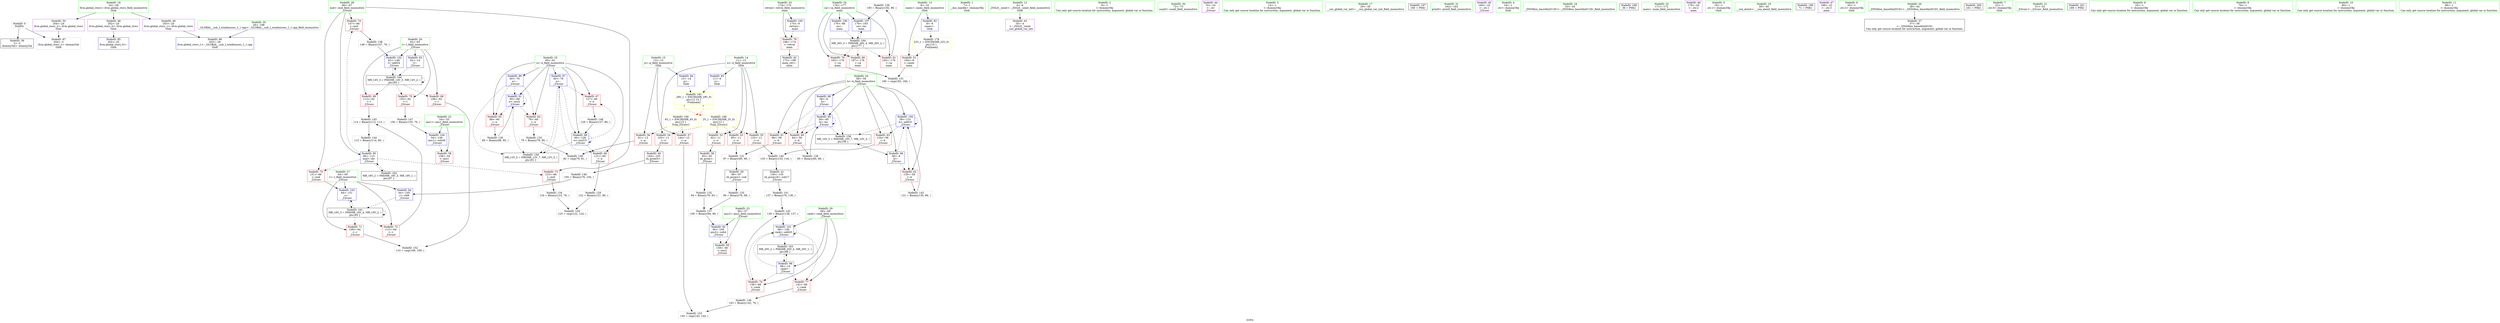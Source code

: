 digraph "SVFG" {
	label="SVFG";

	Node0x55ec2de7df60 [shape=record,color=grey,label="{NodeID: 0\nNullPtr}"];
	Node0x55ec2de7df60 -> Node0x55ec2de958a0[style=solid];
	Node0x55ec2de7df60 -> Node0x55ec2de99410[style=solid];
	Node0x55ec2de96390 [shape=record,color=blue,label="{NodeID: 97\n60\<--76\ne\<--\n_Z3runv\n}"];
	Node0x55ec2de96390 -> Node0x55ec2de98210[style=dashed];
	Node0x55ec2de96390 -> Node0x55ec2de982e0[style=dashed];
	Node0x55ec2de96390 -> Node0x55ec2de96530[style=dashed];
	Node0x55ec2de96390 -> Node0x55ec2dea5580[style=dashed];
	Node0x55ec2de944c0 [shape=record,color=green,label="{NodeID: 14\n11\<--12\nn\<--n_field_insensitive\nGlob }"];
	Node0x55ec2de944c0 -> Node0x55ec2de976b0[style=solid];
	Node0x55ec2de944c0 -> Node0x55ec2de97780[style=solid];
	Node0x55ec2de944c0 -> Node0x55ec2de97850[style=solid];
	Node0x55ec2de944c0 -> Node0x55ec2de97920[style=solid];
	Node0x55ec2de944c0 -> Node0x55ec2de99010[style=solid];
	Node0x55ec2de95160 [shape=record,color=green,label="{NodeID: 28\n66\<--67\nmid\<--mid_field_insensitive\n_Z3runv\n}"];
	Node0x55ec2de95160 -> Node0x55ec2de987c0[style=solid];
	Node0x55ec2de95160 -> Node0x55ec2de98890[style=solid];
	Node0x55ec2de95160 -> Node0x55ec2de98960[style=solid];
	Node0x55ec2de95160 -> Node0x55ec2de99ac0[style=solid];
	Node0x55ec2de95de0 [shape=record,color=black,label="{NodeID: 42\n173\<--196\nmain_ret\<--\nmain\n}"];
	Node0x55ec2de96de0 [shape=record,color=grey,label="{NodeID: 139\n193 = Binary(192, 86, )\n}"];
	Node0x55ec2de96de0 -> Node0x55ec2de9acb0[style=solid];
	Node0x55ec2de979f0 [shape=record,color=red,label="{NodeID: 56\n81\<--13\n\<--p\n_Z3runv\n}"];
	Node0x55ec2de979f0 -> Node0x55ec2de9e3c0[style=solid];
	Node0x55ec2de9e9c0 [shape=record,color=grey,label="{NodeID: 153\n145 = cmp(143, 144, )\n}"];
	Node0x55ec2de98550 [shape=record,color=red,label="{NodeID: 70\n155\<--62\n\<--l\n_Z3runv\n}"];
	Node0x55ec2de98550 -> Node0x55ec2de9e0c0[style=solid];
	Node0x55ec2de99110 [shape=record,color=blue,label="{NodeID: 84\n13\<--14\np\<--\nGlob }"];
	Node0x55ec2de99110 -> Node0x55ec2dea9850[style=dashed];
	Node0x55ec2de935c0 [shape=record,color=green,label="{NodeID: 1\n7\<--1\n__dso_handle\<--dummyObj\nGlob }"];
	Node0x55ec2dea9850 [shape=record,color=yellow,style=double,label="{NodeID: 181\n28V_1 = ENCHI(MR_28V_0)\npts\{12 15 \}\nFun[main]|{<s0>7|<s1>7}}"];
	Node0x55ec2dea9850:s0 -> Node0x55ec2dea8280[style=dashed,color=red];
	Node0x55ec2dea9850:s1 -> Node0x55ec2dea8da0[style=dashed,color=red];
	Node0x55ec2de96460 [shape=record,color=blue,label="{NodeID: 98\n68\<--14\nrank\<--\n_Z3runv\n}"];
	Node0x55ec2de96460 -> Node0x55ec2de98a30[style=dashed];
	Node0x55ec2de96460 -> Node0x55ec2de98b00[style=dashed];
	Node0x55ec2de96460 -> Node0x55ec2de966d0[style=dashed];
	Node0x55ec2de96460 -> Node0x55ec2dea6980[style=dashed];
	Node0x55ec2de94580 [shape=record,color=green,label="{NodeID: 15\n13\<--15\np\<--p_field_insensitive\nGlob }"];
	Node0x55ec2de94580 -> Node0x55ec2de979f0[style=solid];
	Node0x55ec2de94580 -> Node0x55ec2de97ac0[style=solid];
	Node0x55ec2de94580 -> Node0x55ec2de99110[style=solid];
	Node0x55ec2de95230 [shape=record,color=green,label="{NodeID: 29\n68\<--69\nrank\<--rank_field_insensitive\n_Z3runv\n}"];
	Node0x55ec2de95230 -> Node0x55ec2de98a30[style=solid];
	Node0x55ec2de95230 -> Node0x55ec2de98b00[style=solid];
	Node0x55ec2de95230 -> Node0x55ec2de96460[style=solid];
	Node0x55ec2de95230 -> Node0x55ec2de966d0[style=solid];
	Node0x55ec2de95eb0 [shape=record,color=purple,label="{NodeID: 43\n35\<--4\n\<--_ZStL8__ioinit\n__cxx_global_var_init\n}"];
	Node0x55ec2de96f60 [shape=record,color=grey,label="{NodeID: 140\n135 = Binary(133, 134, )\n}"];
	Node0x55ec2de96f60 -> Node0x55ec2de95d10[style=solid];
	Node0x55ec2de97ac0 [shape=record,color=red,label="{NodeID: 57\n144\<--13\n\<--p\n_Z3runv\n}"];
	Node0x55ec2de97ac0 -> Node0x55ec2de9e9c0[style=solid];
	Node0x55ec2de98620 [shape=record,color=red,label="{NodeID: 71\n109\<--64\n\<--r\n_Z3runv\n}"];
	Node0x55ec2de98620 -> Node0x55ec2de9e840[style=solid];
	Node0x55ec2dea8280 [shape=record,color=yellow,style=double,label="{NodeID: 168\n2V_1 = ENCHI(MR_2V_0)\npts\{12 \}\nFun[_Z3runv]}"];
	Node0x55ec2dea8280 -> Node0x55ec2de976b0[style=dashed];
	Node0x55ec2dea8280 -> Node0x55ec2de97780[style=dashed];
	Node0x55ec2dea8280 -> Node0x55ec2de97850[style=dashed];
	Node0x55ec2dea8280 -> Node0x55ec2de97920[style=dashed];
	Node0x55ec2de99210 [shape=record,color=blue,label="{NodeID: 85\n202\<--25\nllvm.global_ctors_0\<--\nGlob }"];
	Node0x55ec2de93650 [shape=record,color=green,label="{NodeID: 2\n9\<--1\n\<--dummyObj\nCan only get source location for instruction, argument, global var or function.}"];
	Node0x55ec2de96530 [shape=record,color=blue,label="{NodeID: 99\n60\<--128\ne\<--mul15\n_Z3runv\n}"];
	Node0x55ec2de96530 -> Node0x55ec2de98210[style=dashed];
	Node0x55ec2de96530 -> Node0x55ec2de982e0[style=dashed];
	Node0x55ec2de96530 -> Node0x55ec2de96530[style=dashed];
	Node0x55ec2de96530 -> Node0x55ec2dea5580[style=dashed];
	Node0x55ec2de94680 [shape=record,color=green,label="{NodeID: 16\n24\<--28\nllvm.global_ctors\<--llvm.global_ctors_field_insensitive\nGlob }"];
	Node0x55ec2de94680 -> Node0x55ec2de972e0[style=solid];
	Node0x55ec2de94680 -> Node0x55ec2de973e0[style=solid];
	Node0x55ec2de94680 -> Node0x55ec2de974e0[style=solid];
	Node0x55ec2de95300 [shape=record,color=green,label="{NodeID: 30\n72\<--73\nscanf\<--scanf_field_insensitive\n}"];
	Node0x55ec2de95f80 [shape=record,color=purple,label="{NodeID: 44\n70\<--16\n\<--.str\n_Z3runv\n}"];
	Node0x55ec2de970e0 [shape=record,color=grey,label="{NodeID: 141\n137 = Binary(76, 136, )\n}"];
	Node0x55ec2de970e0 -> Node0x55ec2de9d9c0[style=solid];
	Node0x55ec2de97b90 [shape=record,color=red,label="{NodeID: 58\n158\<--54\n\<--ans1\n_Z3runv\n}"];
	Node0x55ec2de986f0 [shape=record,color=red,label="{NodeID: 72\n113\<--64\n\<--r\n_Z3runv\n}"];
	Node0x55ec2de986f0 -> Node0x55ec2de9ddc0[style=solid];
	Node0x55ec2dea8da0 [shape=record,color=yellow,style=double,label="{NodeID: 169\n4V_1 = ENCHI(MR_4V_0)\npts\{15 \}\nFun[_Z3runv]}"];
	Node0x55ec2dea8da0 -> Node0x55ec2de979f0[style=dashed];
	Node0x55ec2dea8da0 -> Node0x55ec2de97ac0[style=dashed];
	Node0x55ec2de99310 [shape=record,color=blue,label="{NodeID: 86\n203\<--26\nllvm.global_ctors_1\<--_GLOBAL__sub_I_windmisses_1_1.cpp\nGlob }"];
	Node0x55ec2de936e0 [shape=record,color=green,label="{NodeID: 3\n14\<--1\n\<--dummyObj\nCan only get source location for instruction, argument, global var or function.}"];
	Node0x55ec2de96600 [shape=record,color=blue,label="{NodeID: 100\n58\<--131\nk\<--add16\n_Z3runv\n}"];
	Node0x55ec2de96600 -> Node0x55ec2de97ed0[style=dashed];
	Node0x55ec2de96600 -> Node0x55ec2de97fa0[style=dashed];
	Node0x55ec2de96600 -> Node0x55ec2de96600[style=dashed];
	Node0x55ec2de96600 -> Node0x55ec2dea5080[style=dashed];
	Node0x55ec2de94780 [shape=record,color=green,label="{NodeID: 17\n29\<--30\n__cxx_global_var_init\<--__cxx_global_var_init_field_insensitive\n}"];
	Node0x55ec2dcc3920 [shape=record,color=black,label="{NodeID: 197\n180 = PHI()\n}"];
	Node0x55ec2de95400 [shape=record,color=green,label="{NodeID: 31\n162\<--163\nprintf\<--printf_field_insensitive\n}"];
	Node0x55ec2de9bc70 [shape=record,color=grey,label="{NodeID: 128\n85 = Binary(84, 86, )\n}"];
	Node0x55ec2de9bc70 -> Node0x55ec2de996b0[style=solid];
	Node0x55ec2de96050 [shape=record,color=purple,label="{NodeID: 45\n160\<--18\n\<--.str.1\n_Z3runv\n}"];
	Node0x55ec2de9d9c0 [shape=record,color=grey,label="{NodeID: 142\n139 = Binary(138, 137, )\n}"];
	Node0x55ec2de9d9c0 -> Node0x55ec2de966d0[style=solid];
	Node0x55ec2de97c60 [shape=record,color=red,label="{NodeID: 59\n159\<--56\n\<--ans2\n_Z3runv\n}"];
	Node0x55ec2de987c0 [shape=record,color=red,label="{NodeID: 73\n123\<--66\n\<--mid\n_Z3runv\n}"];
	Node0x55ec2de987c0 -> Node0x55ec2de9c570[style=solid];
	Node0x55ec2de99410 [shape=record,color=blue, style = dotted,label="{NodeID: 87\n204\<--3\nllvm.global_ctors_2\<--dummyVal\nGlob }"];
	Node0x55ec2de93770 [shape=record,color=green,label="{NodeID: 4\n16\<--1\n.str\<--dummyObj\nGlob }"];
	Node0x55ec2de966d0 [shape=record,color=blue,label="{NodeID: 101\n68\<--139\nrank\<--add20\n_Z3runv\n}"];
	Node0x55ec2de966d0 -> Node0x55ec2de98a30[style=dashed];
	Node0x55ec2de966d0 -> Node0x55ec2de98b00[style=dashed];
	Node0x55ec2de966d0 -> Node0x55ec2de966d0[style=dashed];
	Node0x55ec2de966d0 -> Node0x55ec2dea6980[style=dashed];
	Node0x55ec2de94880 [shape=record,color=green,label="{NodeID: 18\n33\<--34\n_ZNSt8ios_base4InitC1Ev\<--_ZNSt8ios_base4InitC1Ev_field_insensitive\n}"];
	Node0x55ec2deb3d60 [shape=record,color=black,label="{NodeID: 198\n36 = PHI()\n}"];
	Node0x55ec2de95500 [shape=record,color=green,label="{NodeID: 32\n171\<--172\nmain\<--main_field_insensitive\n}"];
	Node0x55ec2de9bdf0 [shape=record,color=grey,label="{NodeID: 129\n122 = Binary(121, 80, )\n}"];
	Node0x55ec2de9bdf0 -> Node0x55ec2de9e540[style=solid];
	Node0x55ec2de96120 [shape=record,color=purple,label="{NodeID: 46\n179\<--20\n\<--.str.2\nmain\n}"];
	Node0x55ec2de9dac0 [shape=record,color=grey,label="{NodeID: 143\n131 = Binary(130, 86, )\n}"];
	Node0x55ec2de9dac0 -> Node0x55ec2de96600[style=solid];
	Node0x55ec2de97d30 [shape=record,color=red,label="{NodeID: 60\n84\<--58\n\<--k\n_Z3runv\n}"];
	Node0x55ec2de97d30 -> Node0x55ec2de9bc70[style=solid];
	Node0x55ec2de98890 [shape=record,color=red,label="{NodeID: 74\n147\<--66\n\<--mid\n_Z3runv\n}"];
	Node0x55ec2de98890 -> Node0x55ec2de96c60[style=solid];
	Node0x55ec2de99510 [shape=record,color=blue,label="{NodeID: 88\n58\<--9\nk\<--\n_Z3runv\n}"];
	Node0x55ec2de99510 -> Node0x55ec2de97d30[style=dashed];
	Node0x55ec2de99510 -> Node0x55ec2de97e00[style=dashed];
	Node0x55ec2de99510 -> Node0x55ec2de996b0[style=dashed];
	Node0x55ec2de99510 -> Node0x55ec2dea5080[style=dashed];
	Node0x55ec2de93fb0 [shape=record,color=green,label="{NodeID: 5\n18\<--1\n.str.1\<--dummyObj\nGlob }"];
	Node0x55ec2de967a0 [shape=record,color=blue,label="{NodeID: 102\n62\<--148\nl\<--add24\n_Z3runv\n}"];
	Node0x55ec2de967a0 -> Node0x55ec2dea5a80[style=dashed];
	Node0x55ec2de94980 [shape=record,color=green,label="{NodeID: 19\n39\<--40\n__cxa_atexit\<--__cxa_atexit_field_insensitive\n}"];
	Node0x55ec2deb3e60 [shape=record,color=black,label="{NodeID: 199\n71 = PHI()\n}"];
	Node0x55ec2de95600 [shape=record,color=green,label="{NodeID: 33\n174\<--175\nretval\<--retval_field_insensitive\nmain\n}"];
	Node0x55ec2de95600 -> Node0x55ec2de98bd0[style=solid];
	Node0x55ec2de95600 -> Node0x55ec2de96a10[style=solid];
	Node0x55ec2de9bf70 [shape=record,color=grey,label="{NodeID: 130\n89 = Binary(88, 80, )\n}"];
	Node0x55ec2de9bf70 -> Node0x55ec2de99780[style=solid];
	Node0x55ec2de961f0 [shape=record,color=purple,label="{NodeID: 47\n188\<--22\n\<--.str.3\nmain\n}"];
	Node0x55ec2de9dc40 [shape=record,color=grey,label="{NodeID: 144\n115 = Binary(114, 80, )\n}"];
	Node0x55ec2de9dc40 -> Node0x55ec2de99ac0[style=solid];
	Node0x55ec2de97e00 [shape=record,color=red,label="{NodeID: 61\n96\<--58\n\<--k\n_Z3runv\n}"];
	Node0x55ec2de97e00 -> Node0x55ec2de9c0f0[style=solid];
	Node0x55ec2dea5080 [shape=record,color=black,label="{NodeID: 158\nMR_10V_5 = PHI(MR_10V_7, MR_10V_3, )\npts\{59 \}\n}"];
	Node0x55ec2dea5080 -> Node0x55ec2de962c0[style=dashed];
	Node0x55ec2de98960 [shape=record,color=red,label="{NodeID: 75\n151\<--66\n\<--mid\n_Z3runv\n}"];
	Node0x55ec2de98960 -> Node0x55ec2de96870[style=solid];
	Node0x55ec2de995e0 [shape=record,color=blue,label="{NodeID: 89\n60\<--76\ne\<--\n_Z3runv\n}"];
	Node0x55ec2de995e0 -> Node0x55ec2de98070[style=dashed];
	Node0x55ec2de995e0 -> Node0x55ec2de98140[style=dashed];
	Node0x55ec2de995e0 -> Node0x55ec2de99780[style=dashed];
	Node0x55ec2de995e0 -> Node0x55ec2dea5580[style=dashed];
	Node0x55ec2de94040 [shape=record,color=green,label="{NodeID: 6\n20\<--1\n.str.2\<--dummyObj\nGlob }"];
	Node0x55ec2de96870 [shape=record,color=blue,label="{NodeID: 103\n64\<--151\nr\<--\n_Z3runv\n}"];
	Node0x55ec2de96870 -> Node0x55ec2dea5f80[style=dashed];
	Node0x55ec2de94a80 [shape=record,color=green,label="{NodeID: 20\n38\<--44\n_ZNSt8ios_base4InitD1Ev\<--_ZNSt8ios_base4InitD1Ev_field_insensitive\n}"];
	Node0x55ec2de94a80 -> Node0x55ec2de959a0[style=solid];
	Node0x55ec2deb3f60 [shape=record,color=black,label="{NodeID: 200\n161 = PHI()\n}"];
	Node0x55ec2de956d0 [shape=record,color=green,label="{NodeID: 34\n176\<--177\nca\<--ca_field_insensitive\nmain\n}"];
	Node0x55ec2de956d0 -> Node0x55ec2de98ca0[style=solid];
	Node0x55ec2de956d0 -> Node0x55ec2de98d70[style=solid];
	Node0x55ec2de956d0 -> Node0x55ec2de98e40[style=solid];
	Node0x55ec2de956d0 -> Node0x55ec2de9abe0[style=solid];
	Node0x55ec2de956d0 -> Node0x55ec2de9acb0[style=solid];
	Node0x55ec2de9c0f0 [shape=record,color=grey,label="{NodeID: 131\n97 = Binary(95, 96, )\n}"];
	Node0x55ec2de9c0f0 -> Node0x55ec2de95b70[style=solid];
	Node0x55ec2de972e0 [shape=record,color=purple,label="{NodeID: 48\n202\<--24\nllvm.global_ctors_0\<--llvm.global_ctors\nGlob }"];
	Node0x55ec2de972e0 -> Node0x55ec2de99210[style=solid];
	Node0x55ec2de9ddc0 [shape=record,color=grey,label="{NodeID: 145\n114 = Binary(112, 113, )\n}"];
	Node0x55ec2de9ddc0 -> Node0x55ec2de9dc40[style=solid];
	Node0x55ec2de97ed0 [shape=record,color=red,label="{NodeID: 62\n130\<--58\n\<--k\n_Z3runv\n}"];
	Node0x55ec2de97ed0 -> Node0x55ec2de9dac0[style=solid];
	Node0x55ec2dea5580 [shape=record,color=black,label="{NodeID: 159\nMR_12V_5 = PHI(MR_12V_7, MR_12V_3, )\npts\{61 \}\n}"];
	Node0x55ec2dea5580 -> Node0x55ec2de96390[style=dashed];
	Node0x55ec2de98a30 [shape=record,color=red,label="{NodeID: 76\n138\<--68\n\<--rank\n_Z3runv\n}"];
	Node0x55ec2de98a30 -> Node0x55ec2de9d9c0[style=solid];
	Node0x55ec2de996b0 [shape=record,color=blue,label="{NodeID: 90\n58\<--85\nk\<--inc\n_Z3runv\n}"];
	Node0x55ec2de996b0 -> Node0x55ec2de97d30[style=dashed];
	Node0x55ec2de996b0 -> Node0x55ec2de97e00[style=dashed];
	Node0x55ec2de996b0 -> Node0x55ec2de996b0[style=dashed];
	Node0x55ec2de996b0 -> Node0x55ec2dea5080[style=dashed];
	Node0x55ec2de940d0 [shape=record,color=green,label="{NodeID: 7\n22\<--1\n.str.3\<--dummyObj\nGlob }"];
	Node0x55ec2de96940 [shape=record,color=blue,label="{NodeID: 104\n54\<--156\nans1\<--sub26\n_Z3runv\n}"];
	Node0x55ec2de96940 -> Node0x55ec2de97b90[style=dashed];
	Node0x55ec2de94b80 [shape=record,color=green,label="{NodeID: 21\n51\<--52\n_Z3runv\<--_Z3runv_field_insensitive\n}"];
	Node0x55ec2deb4060 [shape=record,color=black,label="{NodeID: 201\n189 = PHI()\n}"];
	Node0x55ec2de957a0 [shape=record,color=green,label="{NodeID: 35\n26\<--198\n_GLOBAL__sub_I_windmisses_1_1.cpp\<--_GLOBAL__sub_I_windmisses_1_1.cpp_field_insensitive\n}"];
	Node0x55ec2de957a0 -> Node0x55ec2de99310[style=solid];
	Node0x55ec2de9c270 [shape=record,color=grey,label="{NodeID: 132\n94 = Binary(76, 93, )\n}"];
	Node0x55ec2de9c270 -> Node0x55ec2de96ae0[style=solid];
	Node0x55ec2de973e0 [shape=record,color=purple,label="{NodeID: 49\n203\<--24\nllvm.global_ctors_1\<--llvm.global_ctors\nGlob }"];
	Node0x55ec2de973e0 -> Node0x55ec2de99310[style=solid];
	Node0x55ec2de9df40 [shape=record,color=grey,label="{NodeID: 146\n105 = Binary(76, 104, )\n}"];
	Node0x55ec2de9df40 -> Node0x55ec2de999f0[style=solid];
	Node0x55ec2de97fa0 [shape=record,color=red,label="{NodeID: 63\n134\<--58\n\<--k\n_Z3runv\n}"];
	Node0x55ec2de97fa0 -> Node0x55ec2de96f60[style=solid];
	Node0x55ec2dea5a80 [shape=record,color=black,label="{NodeID: 160\nMR_14V_3 = PHI(MR_14V_5, MR_14V_2, )\npts\{63 \}\n}"];
	Node0x55ec2dea5a80 -> Node0x55ec2de983b0[style=dashed];
	Node0x55ec2dea5a80 -> Node0x55ec2de98480[style=dashed];
	Node0x55ec2dea5a80 -> Node0x55ec2de98550[style=dashed];
	Node0x55ec2dea5a80 -> Node0x55ec2de967a0[style=dashed];
	Node0x55ec2dea5a80 -> Node0x55ec2dea5a80[style=dashed];
	Node0x55ec2de98b00 [shape=record,color=red,label="{NodeID: 77\n142\<--68\n\<--rank\n_Z3runv\n}"];
	Node0x55ec2de98b00 -> Node0x55ec2de9c870[style=solid];
	Node0x55ec2de99780 [shape=record,color=blue,label="{NodeID: 91\n60\<--89\ne\<--mul1\n_Z3runv\n}"];
	Node0x55ec2de99780 -> Node0x55ec2de98070[style=dashed];
	Node0x55ec2de99780 -> Node0x55ec2de98140[style=dashed];
	Node0x55ec2de99780 -> Node0x55ec2de99780[style=dashed];
	Node0x55ec2de99780 -> Node0x55ec2dea5580[style=dashed];
	Node0x55ec2de94160 [shape=record,color=green,label="{NodeID: 8\n25\<--1\n\<--dummyObj\nCan only get source location for instruction, argument, global var or function.}"];
	Node0x55ec2de96a10 [shape=record,color=blue,label="{NodeID: 105\n174\<--9\nretval\<--\nmain\n}"];
	Node0x55ec2de96a10 -> Node0x55ec2de98bd0[style=dashed];
	Node0x55ec2de94c80 [shape=record,color=green,label="{NodeID: 22\n54\<--55\nans1\<--ans1_field_insensitive\n_Z3runv\n}"];
	Node0x55ec2de94c80 -> Node0x55ec2de97b90[style=solid];
	Node0x55ec2de94c80 -> Node0x55ec2de96940[style=solid];
	Node0x55ec2de958a0 [shape=record,color=black,label="{NodeID: 36\n2\<--3\ndummyVal\<--dummyVal\n}"];
	Node0x55ec2de9c3f0 [shape=record,color=grey,label="{NodeID: 133\n79 = Binary(78, 80, )\n}"];
	Node0x55ec2de9c3f0 -> Node0x55ec2de9e3c0[style=solid];
	Node0x55ec2de974e0 [shape=record,color=purple,label="{NodeID: 50\n204\<--24\nllvm.global_ctors_2\<--llvm.global_ctors\nGlob }"];
	Node0x55ec2de974e0 -> Node0x55ec2de99410[style=solid];
	Node0x55ec2de9e0c0 [shape=record,color=grey,label="{NodeID: 147\n156 = Binary(155, 76, )\n}"];
	Node0x55ec2de9e0c0 -> Node0x55ec2de96940[style=solid];
	Node0x55ec2de98070 [shape=record,color=red,label="{NodeID: 64\n78\<--60\n\<--e\n_Z3runv\n}"];
	Node0x55ec2de98070 -> Node0x55ec2de9c3f0[style=solid];
	Node0x55ec2dea5f80 [shape=record,color=black,label="{NodeID: 161\nMR_16V_3 = PHI(MR_16V_4, MR_16V_2, )\npts\{65 \}\n}"];
	Node0x55ec2dea5f80 -> Node0x55ec2de98620[style=dashed];
	Node0x55ec2dea5f80 -> Node0x55ec2de986f0[style=dashed];
	Node0x55ec2dea5f80 -> Node0x55ec2de96870[style=dashed];
	Node0x55ec2dea5f80 -> Node0x55ec2dea5f80[style=dashed];
	Node0x55ec2de98bd0 [shape=record,color=red,label="{NodeID: 78\n196\<--174\n\<--retval\nmain\n}"];
	Node0x55ec2de98bd0 -> Node0x55ec2de95de0[style=solid];
	Node0x55ec2de99850 [shape=record,color=blue,label="{NodeID: 92\n56\<--100\nans2\<--sub4\n_Z3runv\n}"];
	Node0x55ec2de99850 -> Node0x55ec2de97c60[style=dashed];
	Node0x55ec2de941f0 [shape=record,color=green,label="{NodeID: 9\n76\<--1\n\<--dummyObj\nCan only get source location for instruction, argument, global var or function.}"];
	Node0x55ec2de9abe0 [shape=record,color=blue,label="{NodeID: 106\n176\<--86\nca\<--\nmain\n}"];
	Node0x55ec2de9abe0 -> Node0x55ec2dea6e80[style=dashed];
	Node0x55ec2de94d50 [shape=record,color=green,label="{NodeID: 23\n56\<--57\nans2\<--ans2_field_insensitive\n_Z3runv\n}"];
	Node0x55ec2de94d50 -> Node0x55ec2de97c60[style=solid];
	Node0x55ec2de94d50 -> Node0x55ec2de99850[style=solid];
	Node0x55ec2de959a0 [shape=record,color=black,label="{NodeID: 37\n37\<--38\n\<--_ZNSt8ios_base4InitD1Ev\nCan only get source location for instruction, argument, global var or function.}"];
	Node0x55ec2de9c570 [shape=record,color=grey,label="{NodeID: 134\n124 = Binary(123, 76, )\n}"];
	Node0x55ec2de9c570 -> Node0x55ec2de9e540[style=solid];
	Node0x55ec2de975e0 [shape=record,color=red,label="{NodeID: 51\n184\<--8\n\<--cases\nmain\n}"];
	Node0x55ec2de975e0 -> Node0x55ec2de9e6c0[style=solid];
	Node0x55ec2de9e240 [shape=record,color=grey,label="{NodeID: 148\n128 = Binary(127, 80, )\n}"];
	Node0x55ec2de9e240 -> Node0x55ec2de96530[style=solid];
	Node0x55ec2de98140 [shape=record,color=red,label="{NodeID: 65\n88\<--60\n\<--e\n_Z3runv\n}"];
	Node0x55ec2de98140 -> Node0x55ec2de9bf70[style=solid];
	Node0x55ec2dea6480 [shape=record,color=black,label="{NodeID: 162\nMR_18V_2 = PHI(MR_18V_3, MR_18V_1, )\npts\{67 \}\n}"];
	Node0x55ec2dea6480 -> Node0x55ec2de99ac0[style=dashed];
	Node0x55ec2de98ca0 [shape=record,color=red,label="{NodeID: 79\n183\<--176\n\<--ca\nmain\n}"];
	Node0x55ec2de98ca0 -> Node0x55ec2de9e6c0[style=solid];
	Node0x55ec2de99920 [shape=record,color=blue,label="{NodeID: 93\n62\<--14\nl\<--\n_Z3runv\n}"];
	Node0x55ec2de99920 -> Node0x55ec2dea5a80[style=dashed];
	Node0x55ec2de94280 [shape=record,color=green,label="{NodeID: 10\n80\<--1\n\<--dummyObj\nCan only get source location for instruction, argument, global var or function.}"];
	Node0x55ec2de9acb0 [shape=record,color=blue,label="{NodeID: 107\n176\<--193\nca\<--inc\nmain\n}"];
	Node0x55ec2de9acb0 -> Node0x55ec2dea6e80[style=dashed];
	Node0x55ec2de94e20 [shape=record,color=green,label="{NodeID: 24\n58\<--59\nk\<--k_field_insensitive\n_Z3runv\n}"];
	Node0x55ec2de94e20 -> Node0x55ec2de97d30[style=solid];
	Node0x55ec2de94e20 -> Node0x55ec2de97e00[style=solid];
	Node0x55ec2de94e20 -> Node0x55ec2de97ed0[style=solid];
	Node0x55ec2de94e20 -> Node0x55ec2de97fa0[style=solid];
	Node0x55ec2de94e20 -> Node0x55ec2de99510[style=solid];
	Node0x55ec2de94e20 -> Node0x55ec2de996b0[style=solid];
	Node0x55ec2de94e20 -> Node0x55ec2de962c0[style=solid];
	Node0x55ec2de94e20 -> Node0x55ec2de96600[style=solid];
	Node0x55ec2de95aa0 [shape=record,color=black,label="{NodeID: 38\n93\<--92\nsh_prom\<--\n_Z3runv\n}"];
	Node0x55ec2de95aa0 -> Node0x55ec2de9c270[style=solid];
	Node0x55ec2de9c6f0 [shape=record,color=grey,label="{NodeID: 135\n99 = Binary(76, 98, )\n}"];
	Node0x55ec2de9c6f0 -> Node0x55ec2de96ae0[style=solid];
	Node0x55ec2de976b0 [shape=record,color=red,label="{NodeID: 52\n92\<--11\n\<--n\n_Z3runv\n}"];
	Node0x55ec2de976b0 -> Node0x55ec2de95aa0[style=solid];
	Node0x55ec2de9e3c0 [shape=record,color=grey,label="{NodeID: 149\n82 = cmp(79, 81, )\n}"];
	Node0x55ec2de98210 [shape=record,color=red,label="{NodeID: 66\n121\<--60\n\<--e\n_Z3runv\n}"];
	Node0x55ec2de98210 -> Node0x55ec2de9bdf0[style=solid];
	Node0x55ec2dea6980 [shape=record,color=black,label="{NodeID: 163\nMR_20V_2 = PHI(MR_20V_4, MR_20V_1, )\npts\{69 \}\n}"];
	Node0x55ec2dea6980 -> Node0x55ec2de96460[style=dashed];
	Node0x55ec2de98d70 [shape=record,color=red,label="{NodeID: 80\n187\<--176\n\<--ca\nmain\n}"];
	Node0x55ec2de999f0 [shape=record,color=blue,label="{NodeID: 94\n64\<--105\nr\<--shl6\n_Z3runv\n}"];
	Node0x55ec2de999f0 -> Node0x55ec2dea5f80[style=dashed];
	Node0x55ec2de94310 [shape=record,color=green,label="{NodeID: 11\n86\<--1\n\<--dummyObj\nCan only get source location for instruction, argument, global var or function.}"];
	Node0x55ec2de94ef0 [shape=record,color=green,label="{NodeID: 25\n60\<--61\ne\<--e_field_insensitive\n_Z3runv\n}"];
	Node0x55ec2de94ef0 -> Node0x55ec2de98070[style=solid];
	Node0x55ec2de94ef0 -> Node0x55ec2de98140[style=solid];
	Node0x55ec2de94ef0 -> Node0x55ec2de98210[style=solid];
	Node0x55ec2de94ef0 -> Node0x55ec2de982e0[style=solid];
	Node0x55ec2de94ef0 -> Node0x55ec2de995e0[style=solid];
	Node0x55ec2de94ef0 -> Node0x55ec2de99780[style=solid];
	Node0x55ec2de94ef0 -> Node0x55ec2de96390[style=solid];
	Node0x55ec2de94ef0 -> Node0x55ec2de96530[style=solid];
	Node0x55ec2de95b70 [shape=record,color=black,label="{NodeID: 39\n98\<--97\nsh_prom2\<--sub\n_Z3runv\n}"];
	Node0x55ec2de95b70 -> Node0x55ec2de9c6f0[style=solid];
	Node0x55ec2de9c870 [shape=record,color=grey,label="{NodeID: 136\n143 = Binary(142, 76, )\n}"];
	Node0x55ec2de9c870 -> Node0x55ec2de9e9c0[style=solid];
	Node0x55ec2de97780 [shape=record,color=red,label="{NodeID: 53\n95\<--11\n\<--n\n_Z3runv\n}"];
	Node0x55ec2de97780 -> Node0x55ec2de9c0f0[style=solid];
	Node0x55ec2de9e540 [shape=record,color=grey,label="{NodeID: 150\n125 = cmp(122, 124, )\n}"];
	Node0x55ec2de982e0 [shape=record,color=red,label="{NodeID: 67\n127\<--60\n\<--e\n_Z3runv\n}"];
	Node0x55ec2de982e0 -> Node0x55ec2de9e240[style=solid];
	Node0x55ec2dea6e80 [shape=record,color=black,label="{NodeID: 164\nMR_26V_3 = PHI(MR_26V_4, MR_26V_2, )\npts\{177 \}\n}"];
	Node0x55ec2dea6e80 -> Node0x55ec2de98ca0[style=dashed];
	Node0x55ec2dea6e80 -> Node0x55ec2de98d70[style=dashed];
	Node0x55ec2dea6e80 -> Node0x55ec2de98e40[style=dashed];
	Node0x55ec2dea6e80 -> Node0x55ec2de9acb0[style=dashed];
	Node0x55ec2de98e40 [shape=record,color=red,label="{NodeID: 81\n192\<--176\n\<--ca\nmain\n}"];
	Node0x55ec2de98e40 -> Node0x55ec2de96de0[style=solid];
	Node0x55ec2dea9580 [shape=record,color=yellow,style=double,label="{NodeID: 178\n22V_1 = ENCHI(MR_22V_0)\npts\{10 \}\nFun[main]}"];
	Node0x55ec2dea9580 -> Node0x55ec2de975e0[style=dashed];
	Node0x55ec2de99ac0 [shape=record,color=blue,label="{NodeID: 95\n66\<--115\nmid\<--div\n_Z3runv\n}"];
	Node0x55ec2de99ac0 -> Node0x55ec2de987c0[style=dashed];
	Node0x55ec2de99ac0 -> Node0x55ec2de98890[style=dashed];
	Node0x55ec2de99ac0 -> Node0x55ec2de98960[style=dashed];
	Node0x55ec2de99ac0 -> Node0x55ec2dea6480[style=dashed];
	Node0x55ec2de943a0 [shape=record,color=green,label="{NodeID: 12\n4\<--6\n_ZStL8__ioinit\<--_ZStL8__ioinit_field_insensitive\nGlob }"];
	Node0x55ec2de943a0 -> Node0x55ec2de95eb0[style=solid];
	Node0x55ec2de94fc0 [shape=record,color=green,label="{NodeID: 26\n62\<--63\nl\<--l_field_insensitive\n_Z3runv\n}"];
	Node0x55ec2de94fc0 -> Node0x55ec2de983b0[style=solid];
	Node0x55ec2de94fc0 -> Node0x55ec2de98480[style=solid];
	Node0x55ec2de94fc0 -> Node0x55ec2de98550[style=solid];
	Node0x55ec2de94fc0 -> Node0x55ec2de99920[style=solid];
	Node0x55ec2de94fc0 -> Node0x55ec2de967a0[style=solid];
	Node0x55ec2de95c40 [shape=record,color=black,label="{NodeID: 40\n104\<--103\nsh_prom5\<--\n_Z3runv\n}"];
	Node0x55ec2de95c40 -> Node0x55ec2de9df40[style=solid];
	Node0x55ec2de96ae0 [shape=record,color=grey,label="{NodeID: 137\n100 = Binary(94, 99, )\n}"];
	Node0x55ec2de96ae0 -> Node0x55ec2de99850[style=solid];
	Node0x55ec2de97850 [shape=record,color=red,label="{NodeID: 54\n103\<--11\n\<--n\n_Z3runv\n}"];
	Node0x55ec2de97850 -> Node0x55ec2de95c40[style=solid];
	Node0x55ec2de9e6c0 [shape=record,color=grey,label="{NodeID: 151\n185 = cmp(183, 184, )\n}"];
	Node0x55ec2de983b0 [shape=record,color=red,label="{NodeID: 68\n108\<--62\n\<--l\n_Z3runv\n}"];
	Node0x55ec2de983b0 -> Node0x55ec2de9e840[style=solid];
	Node0x55ec2de98f10 [shape=record,color=blue,label="{NodeID: 82\n8\<--9\ncases\<--\nGlob }"];
	Node0x55ec2de98f10 -> Node0x55ec2dea9580[style=dashed];
	Node0x55ec2de962c0 [shape=record,color=blue,label="{NodeID: 96\n58\<--9\nk\<--\n_Z3runv\n}"];
	Node0x55ec2de962c0 -> Node0x55ec2de97ed0[style=dashed];
	Node0x55ec2de962c0 -> Node0x55ec2de96600[style=dashed];
	Node0x55ec2de962c0 -> Node0x55ec2dea5080[style=dashed];
	Node0x55ec2de94430 [shape=record,color=green,label="{NodeID: 13\n8\<--10\ncases\<--cases_field_insensitive\nGlob }"];
	Node0x55ec2de94430 -> Node0x55ec2de975e0[style=solid];
	Node0x55ec2de94430 -> Node0x55ec2de98f10[style=solid];
	Node0x55ec2de95090 [shape=record,color=green,label="{NodeID: 27\n64\<--65\nr\<--r_field_insensitive\n_Z3runv\n}"];
	Node0x55ec2de95090 -> Node0x55ec2de98620[style=solid];
	Node0x55ec2de95090 -> Node0x55ec2de986f0[style=solid];
	Node0x55ec2de95090 -> Node0x55ec2de999f0[style=solid];
	Node0x55ec2de95090 -> Node0x55ec2de96870[style=solid];
	Node0x55ec2de95d10 [shape=record,color=black,label="{NodeID: 41\n136\<--135\nsh_prom18\<--sub17\n_Z3runv\n}"];
	Node0x55ec2de95d10 -> Node0x55ec2de970e0[style=solid];
	Node0x55ec2de96c60 [shape=record,color=grey,label="{NodeID: 138\n148 = Binary(147, 76, )\n}"];
	Node0x55ec2de96c60 -> Node0x55ec2de967a0[style=solid];
	Node0x55ec2de97920 [shape=record,color=red,label="{NodeID: 55\n133\<--11\n\<--n\n_Z3runv\n}"];
	Node0x55ec2de97920 -> Node0x55ec2de96f60[style=solid];
	Node0x55ec2de9e840 [shape=record,color=grey,label="{NodeID: 152\n110 = cmp(108, 109, )\n}"];
	Node0x55ec2de98480 [shape=record,color=red,label="{NodeID: 69\n112\<--62\n\<--l\n_Z3runv\n}"];
	Node0x55ec2de98480 -> Node0x55ec2de9ddc0[style=solid];
	Node0x55ec2de99010 [shape=record,color=blue,label="{NodeID: 83\n11\<--9\nn\<--\nGlob }"];
	Node0x55ec2de99010 -> Node0x55ec2dea9850[style=dashed];
}
